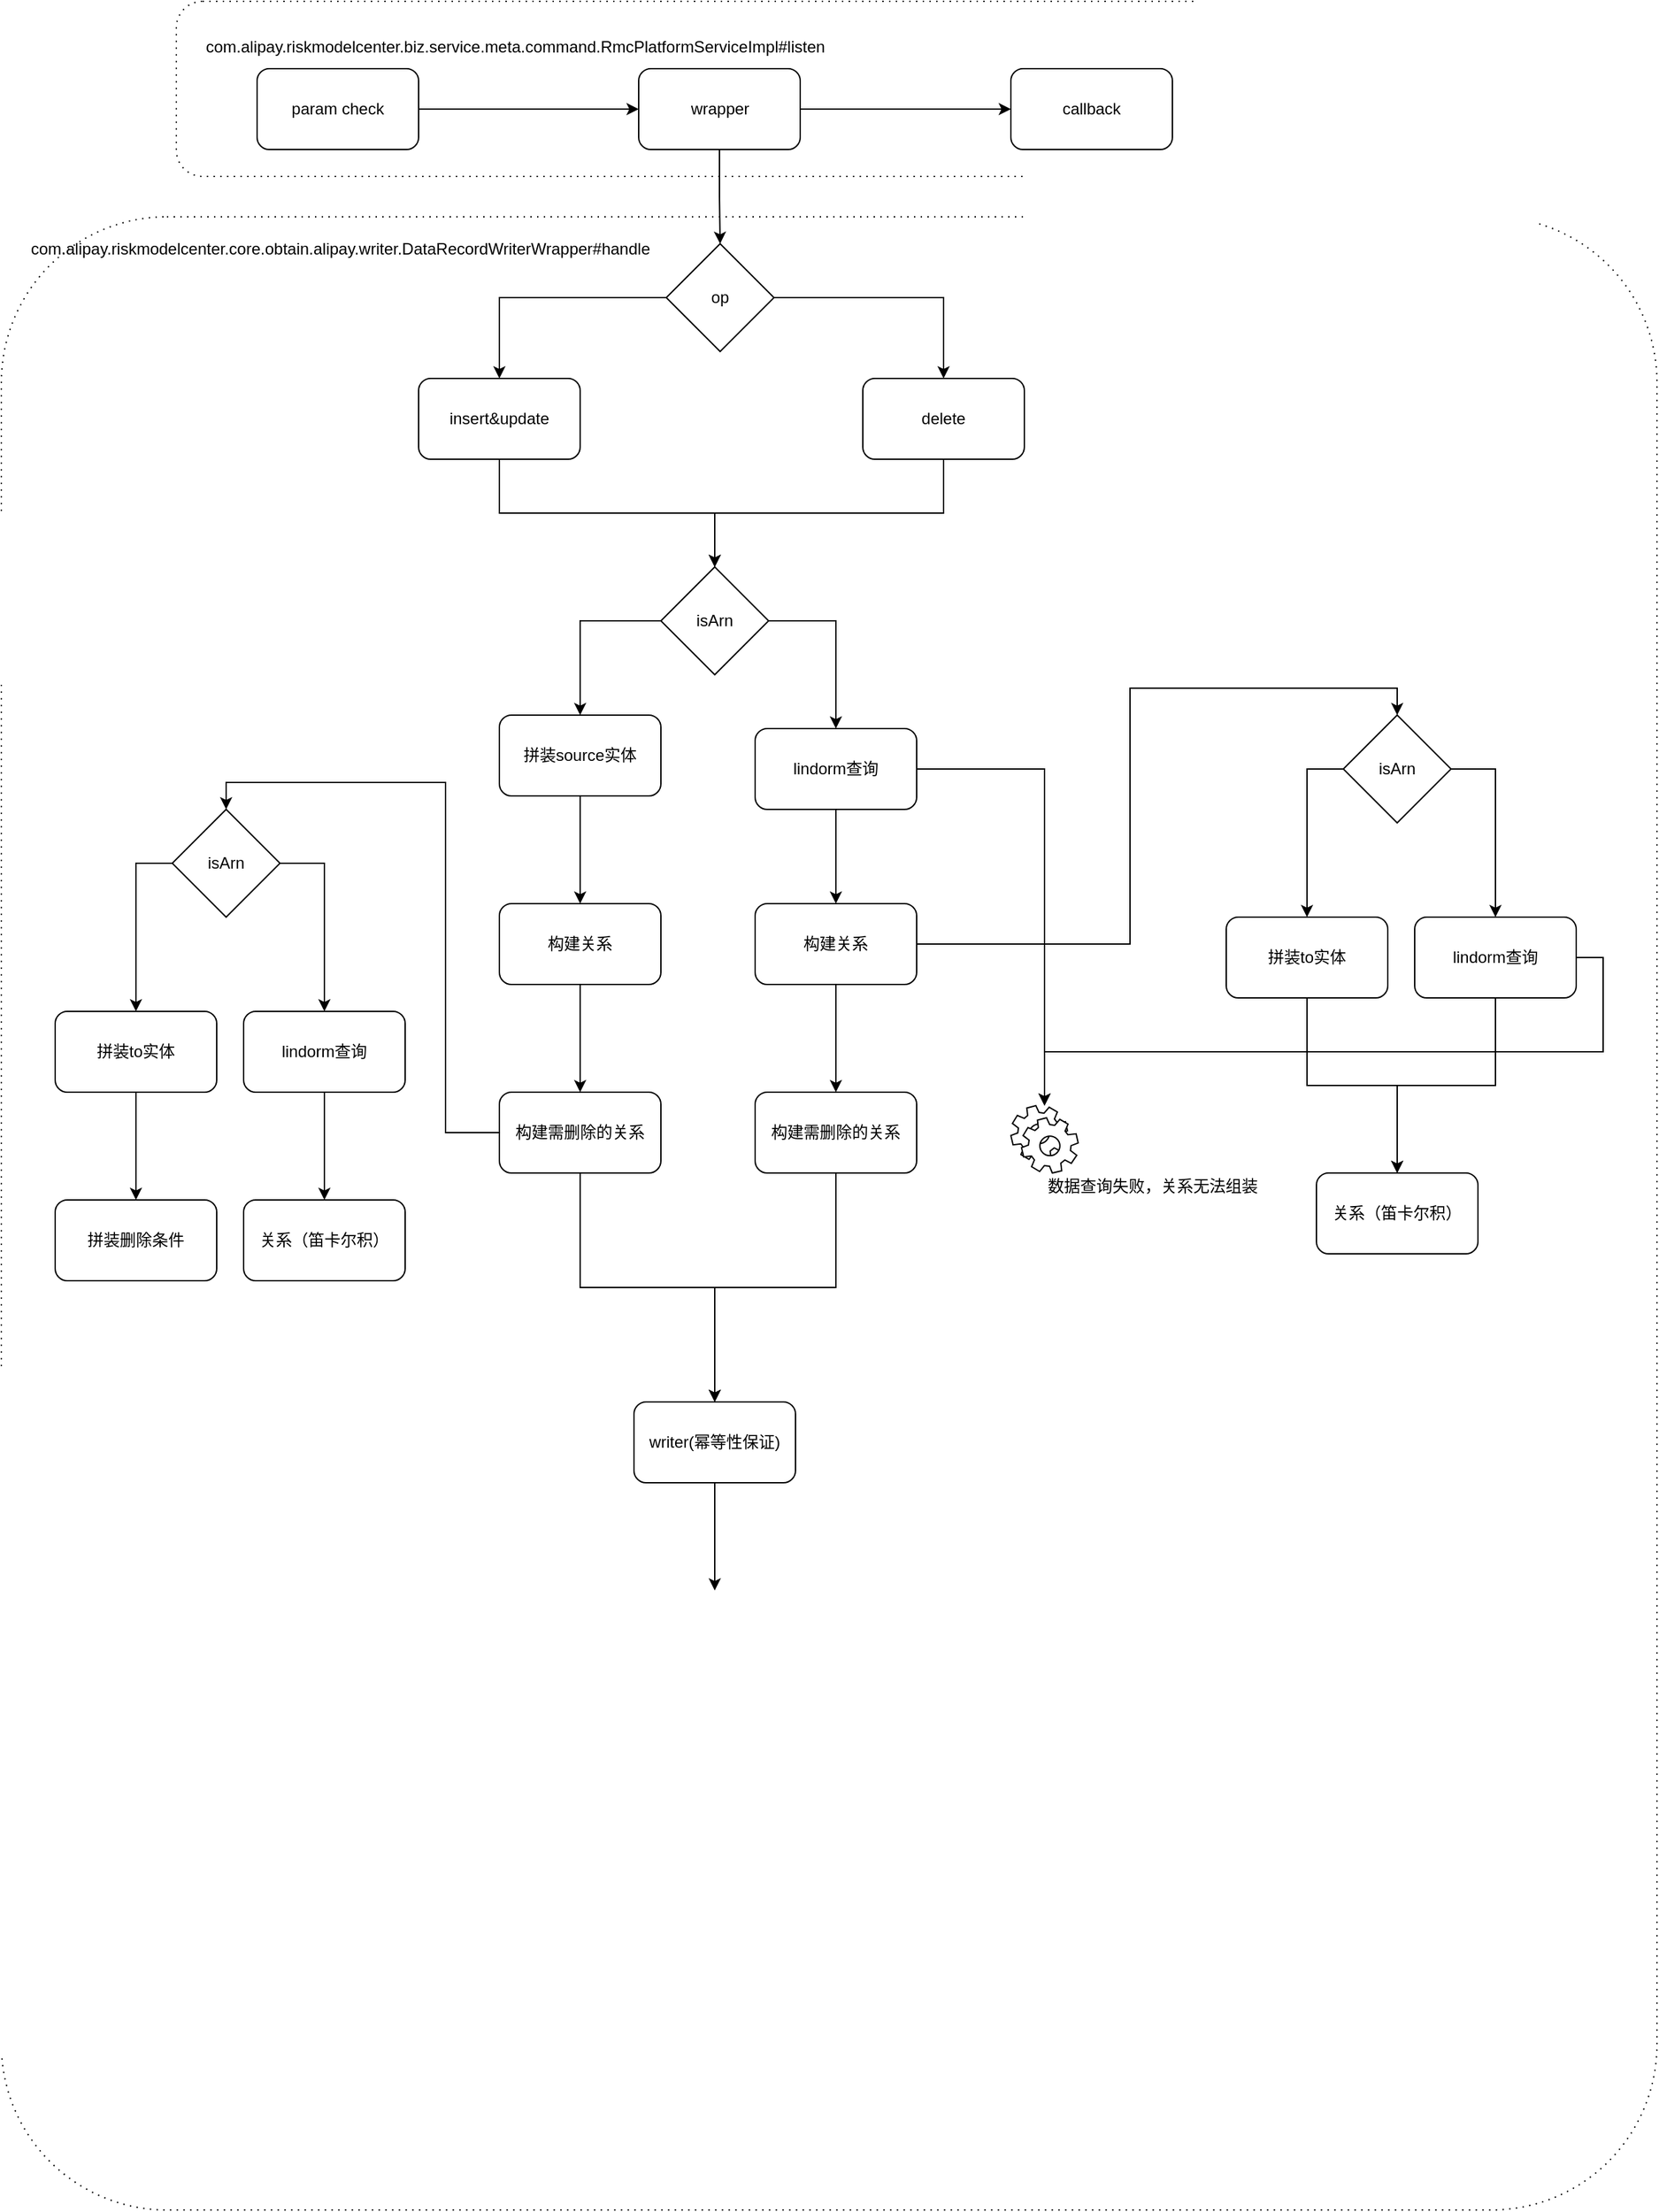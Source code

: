<mxfile version="12.8.9" type="github">
  <diagram id="tU7GGXDOQl9qi68rUjp4" name="Page-1">
    <mxGraphModel dx="2123" dy="736" grid="1" gridSize="10" guides="1" tooltips="1" connect="1" arrows="1" fold="1" page="1" pageScale="1" pageWidth="827" pageHeight="1169" math="0" shadow="0">
      <root>
        <mxCell id="0" />
        <mxCell id="1" parent="0" />
        <mxCell id="1JGGzkMVSnnj-WmSW3Wc-69" value="" style="shape=ext;rounded=1;html=1;whiteSpace=wrap;dashed=1;dashPattern=1 4;arcSize=10;" vertex="1" parent="1">
          <mxGeometry x="-120" y="300" width="1230" height="1480" as="geometry" />
        </mxCell>
        <mxCell id="1JGGzkMVSnnj-WmSW3Wc-61" value="Event&#xa;Sub-Process" style="shape=ext;rounded=1;html=1;whiteSpace=wrap;dashed=1;dashPattern=1 4;" vertex="1" parent="1">
          <mxGeometry x="10" y="140" width="820" height="130" as="geometry" />
        </mxCell>
        <mxCell id="1JGGzkMVSnnj-WmSW3Wc-6" style="edgeStyle=orthogonalEdgeStyle;rounded=0;orthogonalLoop=1;jettySize=auto;html=1;exitX=1;exitY=0.5;exitDx=0;exitDy=0;entryX=0;entryY=0.5;entryDx=0;entryDy=0;" edge="1" parent="1" source="1JGGzkMVSnnj-WmSW3Wc-1" target="1JGGzkMVSnnj-WmSW3Wc-2">
          <mxGeometry relative="1" as="geometry" />
        </mxCell>
        <mxCell id="1JGGzkMVSnnj-WmSW3Wc-1" value="param check" style="rounded=1;whiteSpace=wrap;html=1;" vertex="1" parent="1">
          <mxGeometry x="70" y="190" width="120" height="60" as="geometry" />
        </mxCell>
        <mxCell id="1JGGzkMVSnnj-WmSW3Wc-7" style="edgeStyle=orthogonalEdgeStyle;rounded=0;orthogonalLoop=1;jettySize=auto;html=1;exitX=1;exitY=0.5;exitDx=0;exitDy=0;entryX=0;entryY=0.5;entryDx=0;entryDy=0;" edge="1" parent="1" source="1JGGzkMVSnnj-WmSW3Wc-2" target="1JGGzkMVSnnj-WmSW3Wc-3">
          <mxGeometry relative="1" as="geometry" />
        </mxCell>
        <mxCell id="1JGGzkMVSnnj-WmSW3Wc-11" value="" style="edgeStyle=orthogonalEdgeStyle;rounded=0;orthogonalLoop=1;jettySize=auto;html=1;" edge="1" parent="1" source="1JGGzkMVSnnj-WmSW3Wc-2" target="1JGGzkMVSnnj-WmSW3Wc-10">
          <mxGeometry relative="1" as="geometry" />
        </mxCell>
        <mxCell id="1JGGzkMVSnnj-WmSW3Wc-2" value="wrapper" style="rounded=1;whiteSpace=wrap;html=1;" vertex="1" parent="1">
          <mxGeometry x="353.5" y="190" width="120" height="60" as="geometry" />
        </mxCell>
        <mxCell id="1JGGzkMVSnnj-WmSW3Wc-29" style="edgeStyle=orthogonalEdgeStyle;rounded=0;orthogonalLoop=1;jettySize=auto;html=1;exitX=0.5;exitY=1;exitDx=0;exitDy=0;entryX=0.5;entryY=0;entryDx=0;entryDy=0;" edge="1" parent="1" source="1JGGzkMVSnnj-WmSW3Wc-8" target="1JGGzkMVSnnj-WmSW3Wc-16">
          <mxGeometry relative="1" as="geometry" />
        </mxCell>
        <mxCell id="1JGGzkMVSnnj-WmSW3Wc-8" value="insert&amp;amp;update" style="rounded=1;whiteSpace=wrap;html=1;" vertex="1" parent="1">
          <mxGeometry x="190" y="420" width="120" height="60" as="geometry" />
        </mxCell>
        <mxCell id="1JGGzkMVSnnj-WmSW3Wc-3" value="callback" style="rounded=1;whiteSpace=wrap;html=1;" vertex="1" parent="1">
          <mxGeometry x="630" y="190" width="120" height="60" as="geometry" />
        </mxCell>
        <mxCell id="1JGGzkMVSnnj-WmSW3Wc-13" style="edgeStyle=orthogonalEdgeStyle;rounded=0;orthogonalLoop=1;jettySize=auto;html=1;exitX=0;exitY=0.5;exitDx=0;exitDy=0;entryX=0.5;entryY=0;entryDx=0;entryDy=0;" edge="1" parent="1" source="1JGGzkMVSnnj-WmSW3Wc-10" target="1JGGzkMVSnnj-WmSW3Wc-8">
          <mxGeometry relative="1" as="geometry" />
        </mxCell>
        <mxCell id="1JGGzkMVSnnj-WmSW3Wc-14" style="edgeStyle=orthogonalEdgeStyle;rounded=0;orthogonalLoop=1;jettySize=auto;html=1;exitX=1;exitY=0.5;exitDx=0;exitDy=0;entryX=0.5;entryY=0;entryDx=0;entryDy=0;" edge="1" parent="1" source="1JGGzkMVSnnj-WmSW3Wc-10" target="1JGGzkMVSnnj-WmSW3Wc-12">
          <mxGeometry relative="1" as="geometry" />
        </mxCell>
        <mxCell id="1JGGzkMVSnnj-WmSW3Wc-10" value="op" style="rhombus;whiteSpace=wrap;html=1;" vertex="1" parent="1">
          <mxGeometry x="374" y="320" width="80" height="80" as="geometry" />
        </mxCell>
        <mxCell id="1JGGzkMVSnnj-WmSW3Wc-32" style="edgeStyle=orthogonalEdgeStyle;rounded=0;orthogonalLoop=1;jettySize=auto;html=1;exitX=0.5;exitY=1;exitDx=0;exitDy=0;entryX=0.5;entryY=0;entryDx=0;entryDy=0;" edge="1" parent="1" source="1JGGzkMVSnnj-WmSW3Wc-12" target="1JGGzkMVSnnj-WmSW3Wc-16">
          <mxGeometry relative="1" as="geometry" />
        </mxCell>
        <mxCell id="1JGGzkMVSnnj-WmSW3Wc-12" value="delete" style="rounded=1;whiteSpace=wrap;html=1;" vertex="1" parent="1">
          <mxGeometry x="520" y="420" width="120" height="60" as="geometry" />
        </mxCell>
        <mxCell id="1JGGzkMVSnnj-WmSW3Wc-17" style="edgeStyle=orthogonalEdgeStyle;rounded=0;orthogonalLoop=1;jettySize=auto;html=1;exitX=0;exitY=0.5;exitDx=0;exitDy=0;" edge="1" parent="1" source="1JGGzkMVSnnj-WmSW3Wc-16" target="1JGGzkMVSnnj-WmSW3Wc-18">
          <mxGeometry relative="1" as="geometry">
            <mxPoint x="240" y="760" as="targetPoint" />
          </mxGeometry>
        </mxCell>
        <mxCell id="1JGGzkMVSnnj-WmSW3Wc-20" style="edgeStyle=orthogonalEdgeStyle;rounded=0;orthogonalLoop=1;jettySize=auto;html=1;exitX=1;exitY=0.5;exitDx=0;exitDy=0;entryX=0.5;entryY=0;entryDx=0;entryDy=0;" edge="1" parent="1" source="1JGGzkMVSnnj-WmSW3Wc-16" target="1JGGzkMVSnnj-WmSW3Wc-36">
          <mxGeometry relative="1" as="geometry">
            <mxPoint x="500" y="700" as="targetPoint" />
          </mxGeometry>
        </mxCell>
        <mxCell id="1JGGzkMVSnnj-WmSW3Wc-16" value="isArn" style="rhombus;whiteSpace=wrap;html=1;" vertex="1" parent="1">
          <mxGeometry x="370" y="560" width="80" height="80" as="geometry" />
        </mxCell>
        <mxCell id="1JGGzkMVSnnj-WmSW3Wc-22" value="" style="edgeStyle=orthogonalEdgeStyle;rounded=0;orthogonalLoop=1;jettySize=auto;html=1;" edge="1" parent="1" source="1JGGzkMVSnnj-WmSW3Wc-18" target="1JGGzkMVSnnj-WmSW3Wc-21">
          <mxGeometry relative="1" as="geometry" />
        </mxCell>
        <mxCell id="1JGGzkMVSnnj-WmSW3Wc-18" value="拼装source实体" style="rounded=1;whiteSpace=wrap;html=1;" vertex="1" parent="1">
          <mxGeometry x="250" y="670" width="120" height="60" as="geometry" />
        </mxCell>
        <mxCell id="1JGGzkMVSnnj-WmSW3Wc-24" value="" style="edgeStyle=orthogonalEdgeStyle;rounded=0;orthogonalLoop=1;jettySize=auto;html=1;" edge="1" parent="1" source="1JGGzkMVSnnj-WmSW3Wc-21" target="1JGGzkMVSnnj-WmSW3Wc-23">
          <mxGeometry relative="1" as="geometry" />
        </mxCell>
        <mxCell id="1JGGzkMVSnnj-WmSW3Wc-21" value="构建关系" style="rounded=1;whiteSpace=wrap;html=1;" vertex="1" parent="1">
          <mxGeometry x="250" y="810" width="120" height="60" as="geometry" />
        </mxCell>
        <mxCell id="1JGGzkMVSnnj-WmSW3Wc-53" style="edgeStyle=orthogonalEdgeStyle;rounded=0;orthogonalLoop=1;jettySize=auto;html=1;exitX=0;exitY=0.5;exitDx=0;exitDy=0;entryX=0.5;entryY=0;entryDx=0;entryDy=0;" edge="1" parent="1" source="1JGGzkMVSnnj-WmSW3Wc-23" target="1JGGzkMVSnnj-WmSW3Wc-47">
          <mxGeometry relative="1" as="geometry">
            <Array as="points">
              <mxPoint x="210" y="980" />
              <mxPoint x="210" y="720" />
              <mxPoint x="47" y="720" />
            </Array>
          </mxGeometry>
        </mxCell>
        <mxCell id="1JGGzkMVSnnj-WmSW3Wc-57" value="" style="edgeStyle=orthogonalEdgeStyle;rounded=0;orthogonalLoop=1;jettySize=auto;html=1;" edge="1" parent="1" source="1JGGzkMVSnnj-WmSW3Wc-23" target="1JGGzkMVSnnj-WmSW3Wc-56">
          <mxGeometry relative="1" as="geometry" />
        </mxCell>
        <mxCell id="1JGGzkMVSnnj-WmSW3Wc-23" value="构建需删除的关系" style="rounded=1;whiteSpace=wrap;html=1;" vertex="1" parent="1">
          <mxGeometry x="250" y="950" width="120" height="60" as="geometry" />
        </mxCell>
        <mxCell id="1JGGzkMVSnnj-WmSW3Wc-63" value="" style="edgeStyle=orthogonalEdgeStyle;rounded=0;orthogonalLoop=1;jettySize=auto;html=1;" edge="1" parent="1" source="1JGGzkMVSnnj-WmSW3Wc-56">
          <mxGeometry relative="1" as="geometry">
            <mxPoint x="410" y="1320" as="targetPoint" />
          </mxGeometry>
        </mxCell>
        <mxCell id="1JGGzkMVSnnj-WmSW3Wc-56" value="writer(幂等性保证)" style="rounded=1;whiteSpace=wrap;html=1;" vertex="1" parent="1">
          <mxGeometry x="350" y="1180" width="120" height="60" as="geometry" />
        </mxCell>
        <mxCell id="1JGGzkMVSnnj-WmSW3Wc-28" value="" style="edgeStyle=orthogonalEdgeStyle;rounded=0;orthogonalLoop=1;jettySize=auto;html=1;" edge="1" parent="1" source="1JGGzkMVSnnj-WmSW3Wc-25" target="1JGGzkMVSnnj-WmSW3Wc-27">
          <mxGeometry relative="1" as="geometry" />
        </mxCell>
        <mxCell id="1JGGzkMVSnnj-WmSW3Wc-33" style="edgeStyle=orthogonalEdgeStyle;rounded=0;orthogonalLoop=1;jettySize=auto;html=1;exitX=1;exitY=0.5;exitDx=0;exitDy=0;entryX=0.5;entryY=0;entryDx=0;entryDy=0;" edge="1" parent="1" source="1JGGzkMVSnnj-WmSW3Wc-25" target="1JGGzkMVSnnj-WmSW3Wc-35">
          <mxGeometry relative="1" as="geometry">
            <mxPoint x="707" y="740" as="targetPoint" />
          </mxGeometry>
        </mxCell>
        <mxCell id="1JGGzkMVSnnj-WmSW3Wc-25" value="构建关系" style="rounded=1;whiteSpace=wrap;html=1;" vertex="1" parent="1">
          <mxGeometry x="440" y="810" width="120" height="60" as="geometry" />
        </mxCell>
        <mxCell id="1JGGzkMVSnnj-WmSW3Wc-60" value="" style="edgeStyle=orthogonalEdgeStyle;rounded=0;orthogonalLoop=1;jettySize=auto;html=1;entryX=0.5;entryY=0;entryDx=0;entryDy=0;" edge="1" parent="1" source="1JGGzkMVSnnj-WmSW3Wc-27" target="1JGGzkMVSnnj-WmSW3Wc-56">
          <mxGeometry relative="1" as="geometry">
            <mxPoint x="500" y="1090" as="targetPoint" />
          </mxGeometry>
        </mxCell>
        <mxCell id="1JGGzkMVSnnj-WmSW3Wc-27" value="构建需删除的关系" style="rounded=1;whiteSpace=wrap;html=1;" vertex="1" parent="1">
          <mxGeometry x="440" y="950" width="120" height="60" as="geometry" />
        </mxCell>
        <mxCell id="1JGGzkMVSnnj-WmSW3Wc-38" style="edgeStyle=orthogonalEdgeStyle;rounded=0;orthogonalLoop=1;jettySize=auto;html=1;exitX=0;exitY=0.5;exitDx=0;exitDy=0;entryX=0.5;entryY=0;entryDx=0;entryDy=0;" edge="1" parent="1" source="1JGGzkMVSnnj-WmSW3Wc-35" target="1JGGzkMVSnnj-WmSW3Wc-39">
          <mxGeometry relative="1" as="geometry">
            <mxPoint x="850" y="820" as="targetPoint" />
          </mxGeometry>
        </mxCell>
        <mxCell id="1JGGzkMVSnnj-WmSW3Wc-41" style="edgeStyle=orthogonalEdgeStyle;rounded=0;orthogonalLoop=1;jettySize=auto;html=1;exitX=1;exitY=0.5;exitDx=0;exitDy=0;entryX=0.5;entryY=0;entryDx=0;entryDy=0;" edge="1" parent="1" source="1JGGzkMVSnnj-WmSW3Wc-35" target="1JGGzkMVSnnj-WmSW3Wc-40">
          <mxGeometry relative="1" as="geometry" />
        </mxCell>
        <mxCell id="1JGGzkMVSnnj-WmSW3Wc-35" value="isArn" style="rhombus;whiteSpace=wrap;html=1;" vertex="1" parent="1">
          <mxGeometry x="877" y="670" width="80" height="80" as="geometry" />
        </mxCell>
        <mxCell id="1JGGzkMVSnnj-WmSW3Wc-37" style="edgeStyle=orthogonalEdgeStyle;rounded=0;orthogonalLoop=1;jettySize=auto;html=1;exitX=0.5;exitY=1;exitDx=0;exitDy=0;entryX=0.5;entryY=0;entryDx=0;entryDy=0;" edge="1" parent="1" source="1JGGzkMVSnnj-WmSW3Wc-36" target="1JGGzkMVSnnj-WmSW3Wc-25">
          <mxGeometry relative="1" as="geometry" />
        </mxCell>
        <mxCell id="1JGGzkMVSnnj-WmSW3Wc-65" style="edgeStyle=orthogonalEdgeStyle;rounded=0;orthogonalLoop=1;jettySize=auto;html=1;exitX=1;exitY=0.5;exitDx=0;exitDy=0;" edge="1" parent="1" source="1JGGzkMVSnnj-WmSW3Wc-36" target="1JGGzkMVSnnj-WmSW3Wc-64">
          <mxGeometry relative="1" as="geometry" />
        </mxCell>
        <mxCell id="1JGGzkMVSnnj-WmSW3Wc-36" value="lindorm查询" style="rounded=1;whiteSpace=wrap;html=1;" vertex="1" parent="1">
          <mxGeometry x="440" y="680" width="120" height="60" as="geometry" />
        </mxCell>
        <mxCell id="1JGGzkMVSnnj-WmSW3Wc-43" value="" style="edgeStyle=orthogonalEdgeStyle;rounded=0;orthogonalLoop=1;jettySize=auto;html=1;" edge="1" parent="1" source="1JGGzkMVSnnj-WmSW3Wc-39" target="1JGGzkMVSnnj-WmSW3Wc-42">
          <mxGeometry relative="1" as="geometry" />
        </mxCell>
        <mxCell id="1JGGzkMVSnnj-WmSW3Wc-39" value="拼装to实体" style="rounded=1;whiteSpace=wrap;html=1;" vertex="1" parent="1">
          <mxGeometry x="790" y="820" width="120" height="60" as="geometry" />
        </mxCell>
        <mxCell id="1JGGzkMVSnnj-WmSW3Wc-42" value="关系（笛卡尔积）" style="rounded=1;whiteSpace=wrap;html=1;" vertex="1" parent="1">
          <mxGeometry x="857" y="1010" width="120" height="60" as="geometry" />
        </mxCell>
        <mxCell id="1JGGzkMVSnnj-WmSW3Wc-44" style="edgeStyle=orthogonalEdgeStyle;rounded=0;orthogonalLoop=1;jettySize=auto;html=1;exitX=0.5;exitY=1;exitDx=0;exitDy=0;entryX=0.5;entryY=0;entryDx=0;entryDy=0;" edge="1" parent="1" source="1JGGzkMVSnnj-WmSW3Wc-40" target="1JGGzkMVSnnj-WmSW3Wc-42">
          <mxGeometry relative="1" as="geometry" />
        </mxCell>
        <mxCell id="1JGGzkMVSnnj-WmSW3Wc-66" style="edgeStyle=orthogonalEdgeStyle;rounded=0;orthogonalLoop=1;jettySize=auto;html=1;exitX=1;exitY=0.5;exitDx=0;exitDy=0;" edge="1" parent="1" source="1JGGzkMVSnnj-WmSW3Wc-40" target="1JGGzkMVSnnj-WmSW3Wc-64">
          <mxGeometry relative="1" as="geometry" />
        </mxCell>
        <mxCell id="1JGGzkMVSnnj-WmSW3Wc-40" value="lindorm查询" style="rounded=1;whiteSpace=wrap;html=1;" vertex="1" parent="1">
          <mxGeometry x="930" y="820" width="120" height="60" as="geometry" />
        </mxCell>
        <mxCell id="1JGGzkMVSnnj-WmSW3Wc-45" style="edgeStyle=orthogonalEdgeStyle;rounded=0;orthogonalLoop=1;jettySize=auto;html=1;exitX=0;exitY=0.5;exitDx=0;exitDy=0;entryX=0.5;entryY=0;entryDx=0;entryDy=0;" edge="1" parent="1" source="1JGGzkMVSnnj-WmSW3Wc-47" target="1JGGzkMVSnnj-WmSW3Wc-49">
          <mxGeometry relative="1" as="geometry">
            <mxPoint x="-20" y="890" as="targetPoint" />
          </mxGeometry>
        </mxCell>
        <mxCell id="1JGGzkMVSnnj-WmSW3Wc-46" style="edgeStyle=orthogonalEdgeStyle;rounded=0;orthogonalLoop=1;jettySize=auto;html=1;exitX=1;exitY=0.5;exitDx=0;exitDy=0;entryX=0.5;entryY=0;entryDx=0;entryDy=0;" edge="1" parent="1" source="1JGGzkMVSnnj-WmSW3Wc-47" target="1JGGzkMVSnnj-WmSW3Wc-52">
          <mxGeometry relative="1" as="geometry" />
        </mxCell>
        <mxCell id="1JGGzkMVSnnj-WmSW3Wc-47" value="isArn" style="rhombus;whiteSpace=wrap;html=1;" vertex="1" parent="1">
          <mxGeometry x="7" y="740" width="80" height="80" as="geometry" />
        </mxCell>
        <mxCell id="1JGGzkMVSnnj-WmSW3Wc-55" value="" style="edgeStyle=orthogonalEdgeStyle;rounded=0;orthogonalLoop=1;jettySize=auto;html=1;" edge="1" parent="1" source="1JGGzkMVSnnj-WmSW3Wc-49" target="1JGGzkMVSnnj-WmSW3Wc-54">
          <mxGeometry relative="1" as="geometry" />
        </mxCell>
        <mxCell id="1JGGzkMVSnnj-WmSW3Wc-49" value="拼装to实体" style="rounded=1;whiteSpace=wrap;html=1;" vertex="1" parent="1">
          <mxGeometry x="-80" y="890" width="120" height="60" as="geometry" />
        </mxCell>
        <mxCell id="1JGGzkMVSnnj-WmSW3Wc-54" value="拼装删除条件" style="rounded=1;whiteSpace=wrap;html=1;" vertex="1" parent="1">
          <mxGeometry x="-80" y="1030" width="120" height="60" as="geometry" />
        </mxCell>
        <mxCell id="1JGGzkMVSnnj-WmSW3Wc-50" value="关系（笛卡尔积）" style="rounded=1;whiteSpace=wrap;html=1;" vertex="1" parent="1">
          <mxGeometry x="60" y="1030" width="120" height="60" as="geometry" />
        </mxCell>
        <mxCell id="1JGGzkMVSnnj-WmSW3Wc-51" style="edgeStyle=orthogonalEdgeStyle;rounded=0;orthogonalLoop=1;jettySize=auto;html=1;exitX=0.5;exitY=1;exitDx=0;exitDy=0;entryX=0.5;entryY=0;entryDx=0;entryDy=0;" edge="1" parent="1" source="1JGGzkMVSnnj-WmSW3Wc-52" target="1JGGzkMVSnnj-WmSW3Wc-50">
          <mxGeometry relative="1" as="geometry" />
        </mxCell>
        <mxCell id="1JGGzkMVSnnj-WmSW3Wc-52" value="lindorm查询" style="rounded=1;whiteSpace=wrap;html=1;" vertex="1" parent="1">
          <mxGeometry x="60" y="890" width="120" height="60" as="geometry" />
        </mxCell>
        <mxCell id="1JGGzkMVSnnj-WmSW3Wc-64" value="" style="shape=mxgraph.bpmn.service_task;html=1;outlineConnect=0;" vertex="1" parent="1">
          <mxGeometry x="630" y="960" width="50" height="50" as="geometry" />
        </mxCell>
        <mxCell id="1JGGzkMVSnnj-WmSW3Wc-67" value="数据查询失败，关系无法组装" style="text;html=1;align=center;verticalAlign=middle;resizable=0;points=[];autosize=1;" vertex="1" parent="1">
          <mxGeometry x="650" y="1010" width="170" height="20" as="geometry" />
        </mxCell>
        <mxCell id="1JGGzkMVSnnj-WmSW3Wc-68" value="com.alipay.riskmodelcenter.biz.service.meta.command.RmcPlatformServiceImpl#listen" style="text;html=1;" vertex="1" parent="1">
          <mxGeometry x="30" y="160" width="490" height="30" as="geometry" />
        </mxCell>
        <mxCell id="1JGGzkMVSnnj-WmSW3Wc-70" value="com.alipay.riskmodelcenter.core.obtain.alipay.writer.DataRecordWriterWrapper#handle" style="text;html=1;" vertex="1" parent="1">
          <mxGeometry x="-100" y="310" width="490" height="30" as="geometry" />
        </mxCell>
      </root>
    </mxGraphModel>
  </diagram>
</mxfile>
